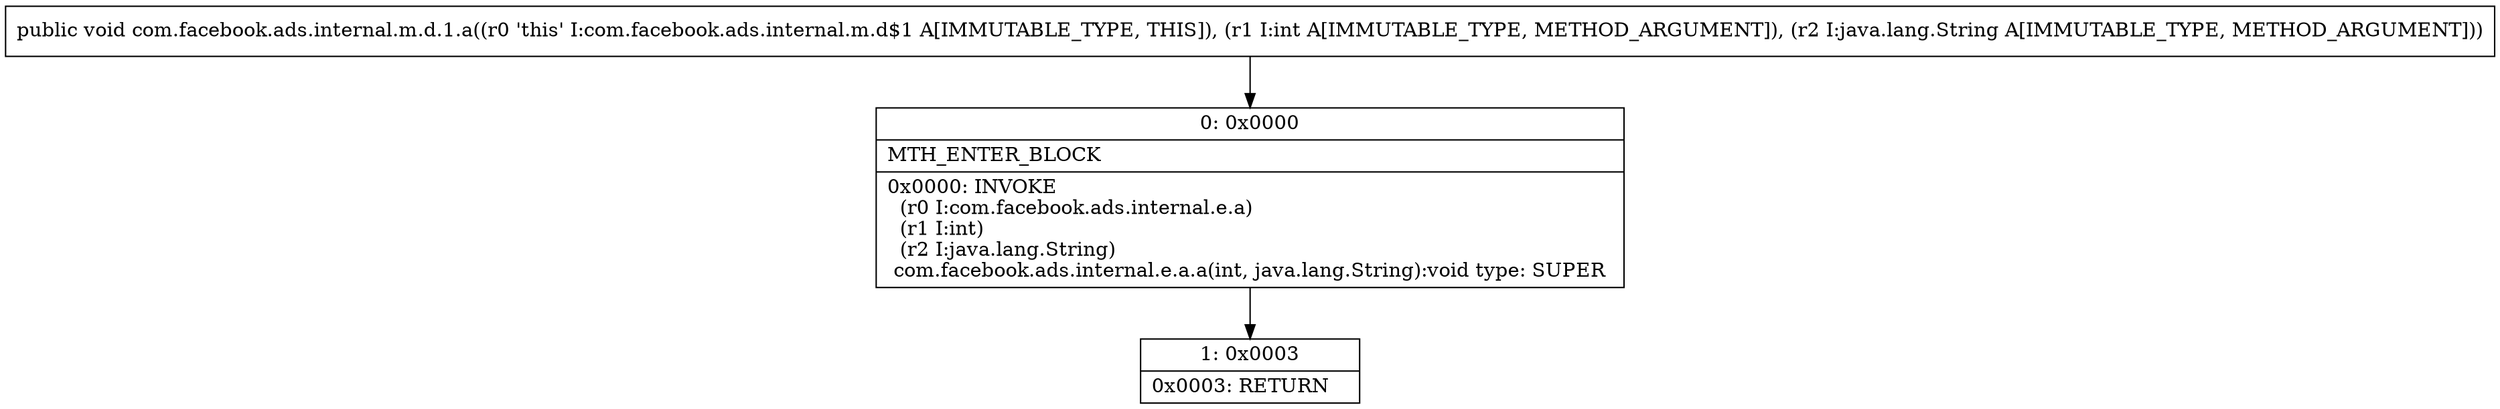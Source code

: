 digraph "CFG forcom.facebook.ads.internal.m.d.1.a(ILjava\/lang\/String;)V" {
Node_0 [shape=record,label="{0\:\ 0x0000|MTH_ENTER_BLOCK\l|0x0000: INVOKE  \l  (r0 I:com.facebook.ads.internal.e.a)\l  (r1 I:int)\l  (r2 I:java.lang.String)\l com.facebook.ads.internal.e.a.a(int, java.lang.String):void type: SUPER \l}"];
Node_1 [shape=record,label="{1\:\ 0x0003|0x0003: RETURN   \l}"];
MethodNode[shape=record,label="{public void com.facebook.ads.internal.m.d.1.a((r0 'this' I:com.facebook.ads.internal.m.d$1 A[IMMUTABLE_TYPE, THIS]), (r1 I:int A[IMMUTABLE_TYPE, METHOD_ARGUMENT]), (r2 I:java.lang.String A[IMMUTABLE_TYPE, METHOD_ARGUMENT])) }"];
MethodNode -> Node_0;
Node_0 -> Node_1;
}

